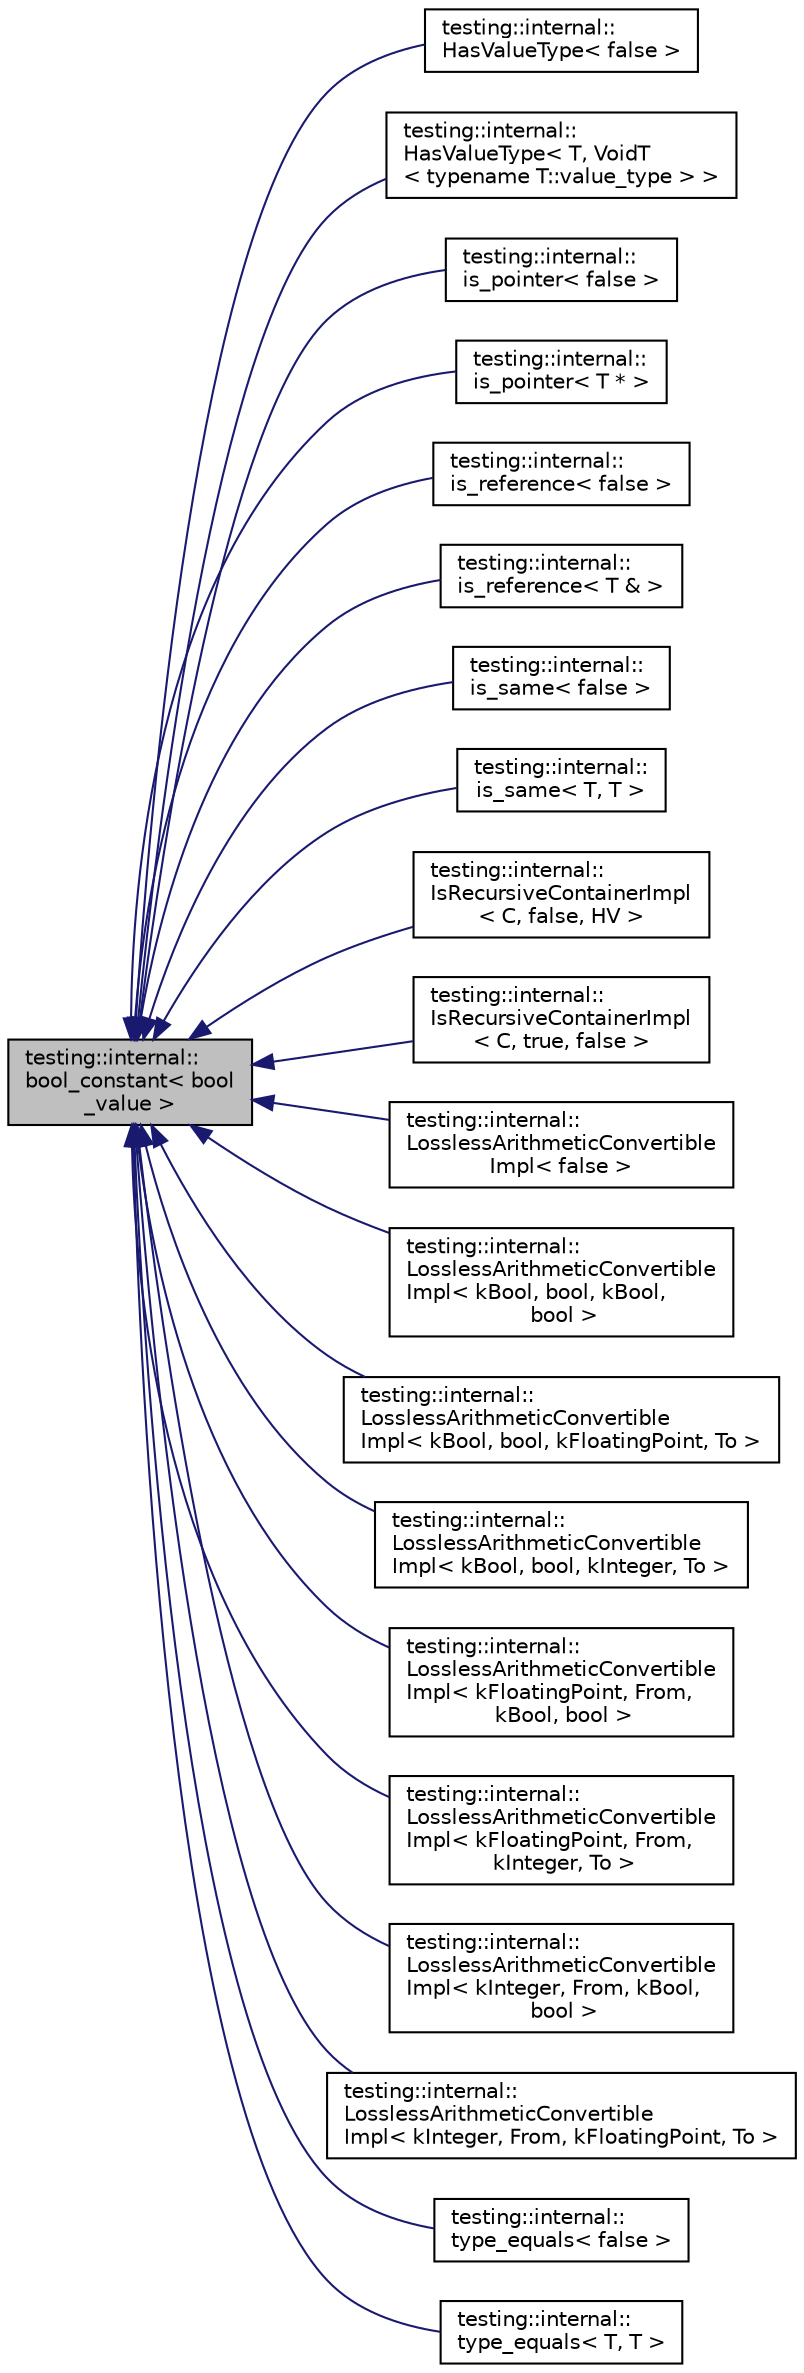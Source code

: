 digraph "testing::internal::bool_constant&lt; bool_value &gt;"
{
  edge [fontname="Helvetica",fontsize="10",labelfontname="Helvetica",labelfontsize="10"];
  node [fontname="Helvetica",fontsize="10",shape=record];
  rankdir="LR";
  Node0 [label="testing::internal::\lbool_constant\< bool\l_value \>",height=0.2,width=0.4,color="black", fillcolor="grey75", style="filled", fontcolor="black"];
  Node0 -> Node1 [dir="back",color="midnightblue",fontsize="10",style="solid"];
  Node1 [label="testing::internal::\lHasValueType\< false \>",height=0.2,width=0.4,color="black", fillcolor="white", style="filled",URL="$structtesting_1_1internal_1_1HasValueType.html"];
  Node0 -> Node2 [dir="back",color="midnightblue",fontsize="10",style="solid"];
  Node2 [label="testing::internal::\lHasValueType\< T, VoidT\l\< typename T::value_type \> \>",height=0.2,width=0.4,color="black", fillcolor="white", style="filled",URL="$structtesting_1_1internal_1_1HasValueType_3_01T_00_01VoidT_3_01typename_01T_1_1value__type_01_4_01_4.html"];
  Node0 -> Node3 [dir="back",color="midnightblue",fontsize="10",style="solid"];
  Node3 [label="testing::internal::\lis_pointer\< false \>",height=0.2,width=0.4,color="black", fillcolor="white", style="filled",URL="$structtesting_1_1internal_1_1is__pointer.html"];
  Node0 -> Node4 [dir="back",color="midnightblue",fontsize="10",style="solid"];
  Node4 [label="testing::internal::\lis_pointer\< T * \>",height=0.2,width=0.4,color="black", fillcolor="white", style="filled",URL="$structtesting_1_1internal_1_1is__pointer_3_01T_01_5_01_4.html"];
  Node0 -> Node5 [dir="back",color="midnightblue",fontsize="10",style="solid"];
  Node5 [label="testing::internal::\lis_reference\< false \>",height=0.2,width=0.4,color="black", fillcolor="white", style="filled",URL="$structtesting_1_1internal_1_1is__reference.html"];
  Node0 -> Node6 [dir="back",color="midnightblue",fontsize="10",style="solid"];
  Node6 [label="testing::internal::\lis_reference\< T & \>",height=0.2,width=0.4,color="black", fillcolor="white", style="filled",URL="$structtesting_1_1internal_1_1is__reference_3_01T_01_6_01_4.html"];
  Node0 -> Node7 [dir="back",color="midnightblue",fontsize="10",style="solid"];
  Node7 [label="testing::internal::\lis_same\< false \>",height=0.2,width=0.4,color="black", fillcolor="white", style="filled",URL="$structtesting_1_1internal_1_1is__same.html"];
  Node0 -> Node8 [dir="back",color="midnightblue",fontsize="10",style="solid"];
  Node8 [label="testing::internal::\lis_same\< T, T \>",height=0.2,width=0.4,color="black", fillcolor="white", style="filled",URL="$structtesting_1_1internal_1_1is__same_3_01T_00_01T_01_4.html"];
  Node0 -> Node9 [dir="back",color="midnightblue",fontsize="10",style="solid"];
  Node9 [label="testing::internal::\lIsRecursiveContainerImpl\l\< C, false, HV \>",height=0.2,width=0.4,color="black", fillcolor="white", style="filled",URL="$structtesting_1_1internal_1_1IsRecursiveContainerImpl_3_01C_00_01false_00_01HV_01_4.html"];
  Node0 -> Node10 [dir="back",color="midnightblue",fontsize="10",style="solid"];
  Node10 [label="testing::internal::\lIsRecursiveContainerImpl\l\< C, true, false \>",height=0.2,width=0.4,color="black", fillcolor="white", style="filled",URL="$structtesting_1_1internal_1_1IsRecursiveContainerImpl_3_01C_00_01true_00_01false_01_4.html"];
  Node0 -> Node11 [dir="back",color="midnightblue",fontsize="10",style="solid"];
  Node11 [label="testing::internal::\lLosslessArithmeticConvertible\lImpl\< false \>",height=0.2,width=0.4,color="black", fillcolor="white", style="filled",URL="$structtesting_1_1internal_1_1LosslessArithmeticConvertibleImpl.html"];
  Node0 -> Node12 [dir="back",color="midnightblue",fontsize="10",style="solid"];
  Node12 [label="testing::internal::\lLosslessArithmeticConvertible\lImpl\< kBool, bool, kBool,\l bool \>",height=0.2,width=0.4,color="black", fillcolor="white", style="filled",URL="$structtesting_1_1internal_1_1LosslessArithmeticConvertibleImpl_3_01kBool_00_01bool_00_01kBool_00_01bool_01_4.html"];
  Node0 -> Node13 [dir="back",color="midnightblue",fontsize="10",style="solid"];
  Node13 [label="testing::internal::\lLosslessArithmeticConvertible\lImpl\< kBool, bool, kFloatingPoint, To \>",height=0.2,width=0.4,color="black", fillcolor="white", style="filled",URL="$structtesting_1_1internal_1_1LosslessArithmeticConvertibleImpl_3_01kBool_00_01bool_00_01kFloatingPoint_00_01To_01_4.html"];
  Node0 -> Node14 [dir="back",color="midnightblue",fontsize="10",style="solid"];
  Node14 [label="testing::internal::\lLosslessArithmeticConvertible\lImpl\< kBool, bool, kInteger, To \>",height=0.2,width=0.4,color="black", fillcolor="white", style="filled",URL="$structtesting_1_1internal_1_1LosslessArithmeticConvertibleImpl_3_01kBool_00_01bool_00_01kInteger_00_01To_01_4.html"];
  Node0 -> Node15 [dir="back",color="midnightblue",fontsize="10",style="solid"];
  Node15 [label="testing::internal::\lLosslessArithmeticConvertible\lImpl\< kFloatingPoint, From,\l kBool, bool \>",height=0.2,width=0.4,color="black", fillcolor="white", style="filled",URL="$structtesting_1_1internal_1_1LosslessArithmeticConvertibleImpl_3_01kFloatingPoint_00_01From_00_01kBool_00_01bool_01_4.html"];
  Node0 -> Node16 [dir="back",color="midnightblue",fontsize="10",style="solid"];
  Node16 [label="testing::internal::\lLosslessArithmeticConvertible\lImpl\< kFloatingPoint, From,\l kInteger, To \>",height=0.2,width=0.4,color="black", fillcolor="white", style="filled",URL="$structtesting_1_1internal_1_1LosslessArithmeticConvertibleImpl_3_01kFloatingPoint_00_01From_00_01kInteger_00_01To_01_4.html"];
  Node0 -> Node17 [dir="back",color="midnightblue",fontsize="10",style="solid"];
  Node17 [label="testing::internal::\lLosslessArithmeticConvertible\lImpl\< kInteger, From, kBool,\l bool \>",height=0.2,width=0.4,color="black", fillcolor="white", style="filled",URL="$structtesting_1_1internal_1_1LosslessArithmeticConvertibleImpl_3_01kInteger_00_01From_00_01kBool_00_01bool_01_4.html"];
  Node0 -> Node18 [dir="back",color="midnightblue",fontsize="10",style="solid"];
  Node18 [label="testing::internal::\lLosslessArithmeticConvertible\lImpl\< kInteger, From, kFloatingPoint, To \>",height=0.2,width=0.4,color="black", fillcolor="white", style="filled",URL="$structtesting_1_1internal_1_1LosslessArithmeticConvertibleImpl_3_01kInteger_00_01From_00_01kFloatingPoint_00_01To_01_4.html"];
  Node0 -> Node19 [dir="back",color="midnightblue",fontsize="10",style="solid"];
  Node19 [label="testing::internal::\ltype_equals\< false \>",height=0.2,width=0.4,color="black", fillcolor="white", style="filled",URL="$structtesting_1_1internal_1_1type__equals.html"];
  Node0 -> Node20 [dir="back",color="midnightblue",fontsize="10",style="solid"];
  Node20 [label="testing::internal::\ltype_equals\< T, T \>",height=0.2,width=0.4,color="black", fillcolor="white", style="filled",URL="$structtesting_1_1internal_1_1type__equals_3_01T_00_01T_01_4.html"];
}
